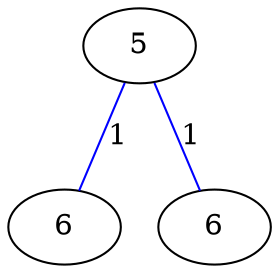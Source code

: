 graph G {
	0 [label="5"];
	1 [label="6"];
	2 [label="6"];
	0 -- 1 [label="1", color=blue];
	0 -- 2 [label="1", color=blue];
}